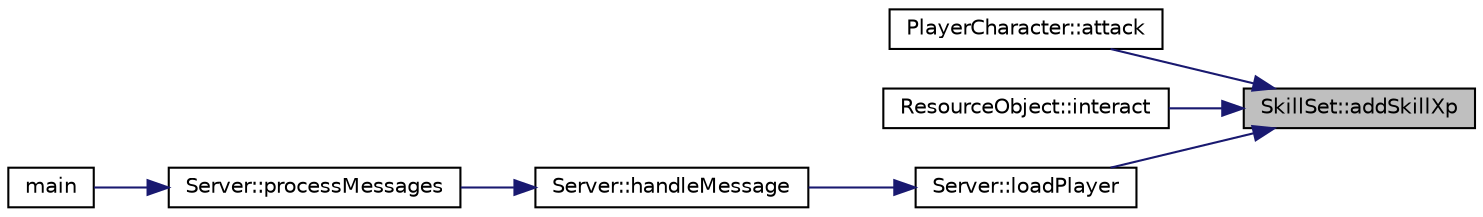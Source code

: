digraph "SkillSet::addSkillXp"
{
 // LATEX_PDF_SIZE
  edge [fontname="Helvetica",fontsize="10",labelfontname="Helvetica",labelfontsize="10"];
  node [fontname="Helvetica",fontsize="10",shape=record];
  rankdir="RL";
  Node1 [label="SkillSet::addSkillXp",height=0.2,width=0.4,color="black", fillcolor="grey75", style="filled", fontcolor="black",tooltip="Adds the given amount of xp to the skill with the given id. Returns false if the addition failed,..."];
  Node1 -> Node2 [dir="back",color="midnightblue",fontsize="10",style="solid",fontname="Helvetica"];
  Node2 [label="PlayerCharacter::attack",height=0.2,width=0.4,color="black", fillcolor="white", style="filled",URL="$classPlayerCharacter.html#a48c9398c4d91b8adb78a7fe2a8ad9ddf",tooltip="Performs player's attack on target entity. Calculates hit chance and damage, and on succesful hit app..."];
  Node1 -> Node3 [dir="back",color="midnightblue",fontsize="10",style="solid",fontname="Helvetica"];
  Node3 [label="ResourceObject::interact",height=0.2,width=0.4,color="black", fillcolor="white", style="filled",URL="$classResourceObject.html#aaee08d1b37836242c2ede45abbf7df71",tooltip="Interact with the object."];
  Node1 -> Node4 [dir="back",color="midnightblue",fontsize="10",style="solid",fontname="Helvetica"];
  Node4 [label="Server::loadPlayer",height=0.2,width=0.4,color="black", fillcolor="white", style="filled",URL="$classServer.html#ae66426d3906c2a9e5b217c65c4ce5db3",tooltip="Loads a player's data from the database and adds the player to the game."];
  Node4 -> Node5 [dir="back",color="midnightblue",fontsize="10",style="solid",fontname="Helvetica"];
  Node5 [label="Server::handleMessage",height=0.2,width=0.4,color="black", fillcolor="white", style="filled",URL="$classServer.html#a18a8fea9b1688c806fa5be9b4d5ac413",tooltip="Function to parse and act upon messages received from clients."];
  Node5 -> Node6 [dir="back",color="midnightblue",fontsize="10",style="solid",fontname="Helvetica"];
  Node6 [label="Server::processMessages",height=0.2,width=0.4,color="black", fillcolor="white", style="filled",URL="$classServer.html#aee6c47f62d04cd4dcf435ccedfd05e2c",tooltip="Server's main loop for processing messages."];
  Node6 -> Node7 [dir="back",color="midnightblue",fontsize="10",style="solid",fontname="Helvetica"];
  Node7 [label="main",height=0.2,width=0.4,color="black", fillcolor="white", style="filled",URL="$server_2src_2Main_8cpp.html#ae66f6b31b5ad750f1fe042a706a4e3d4",tooltip=" "];
}
